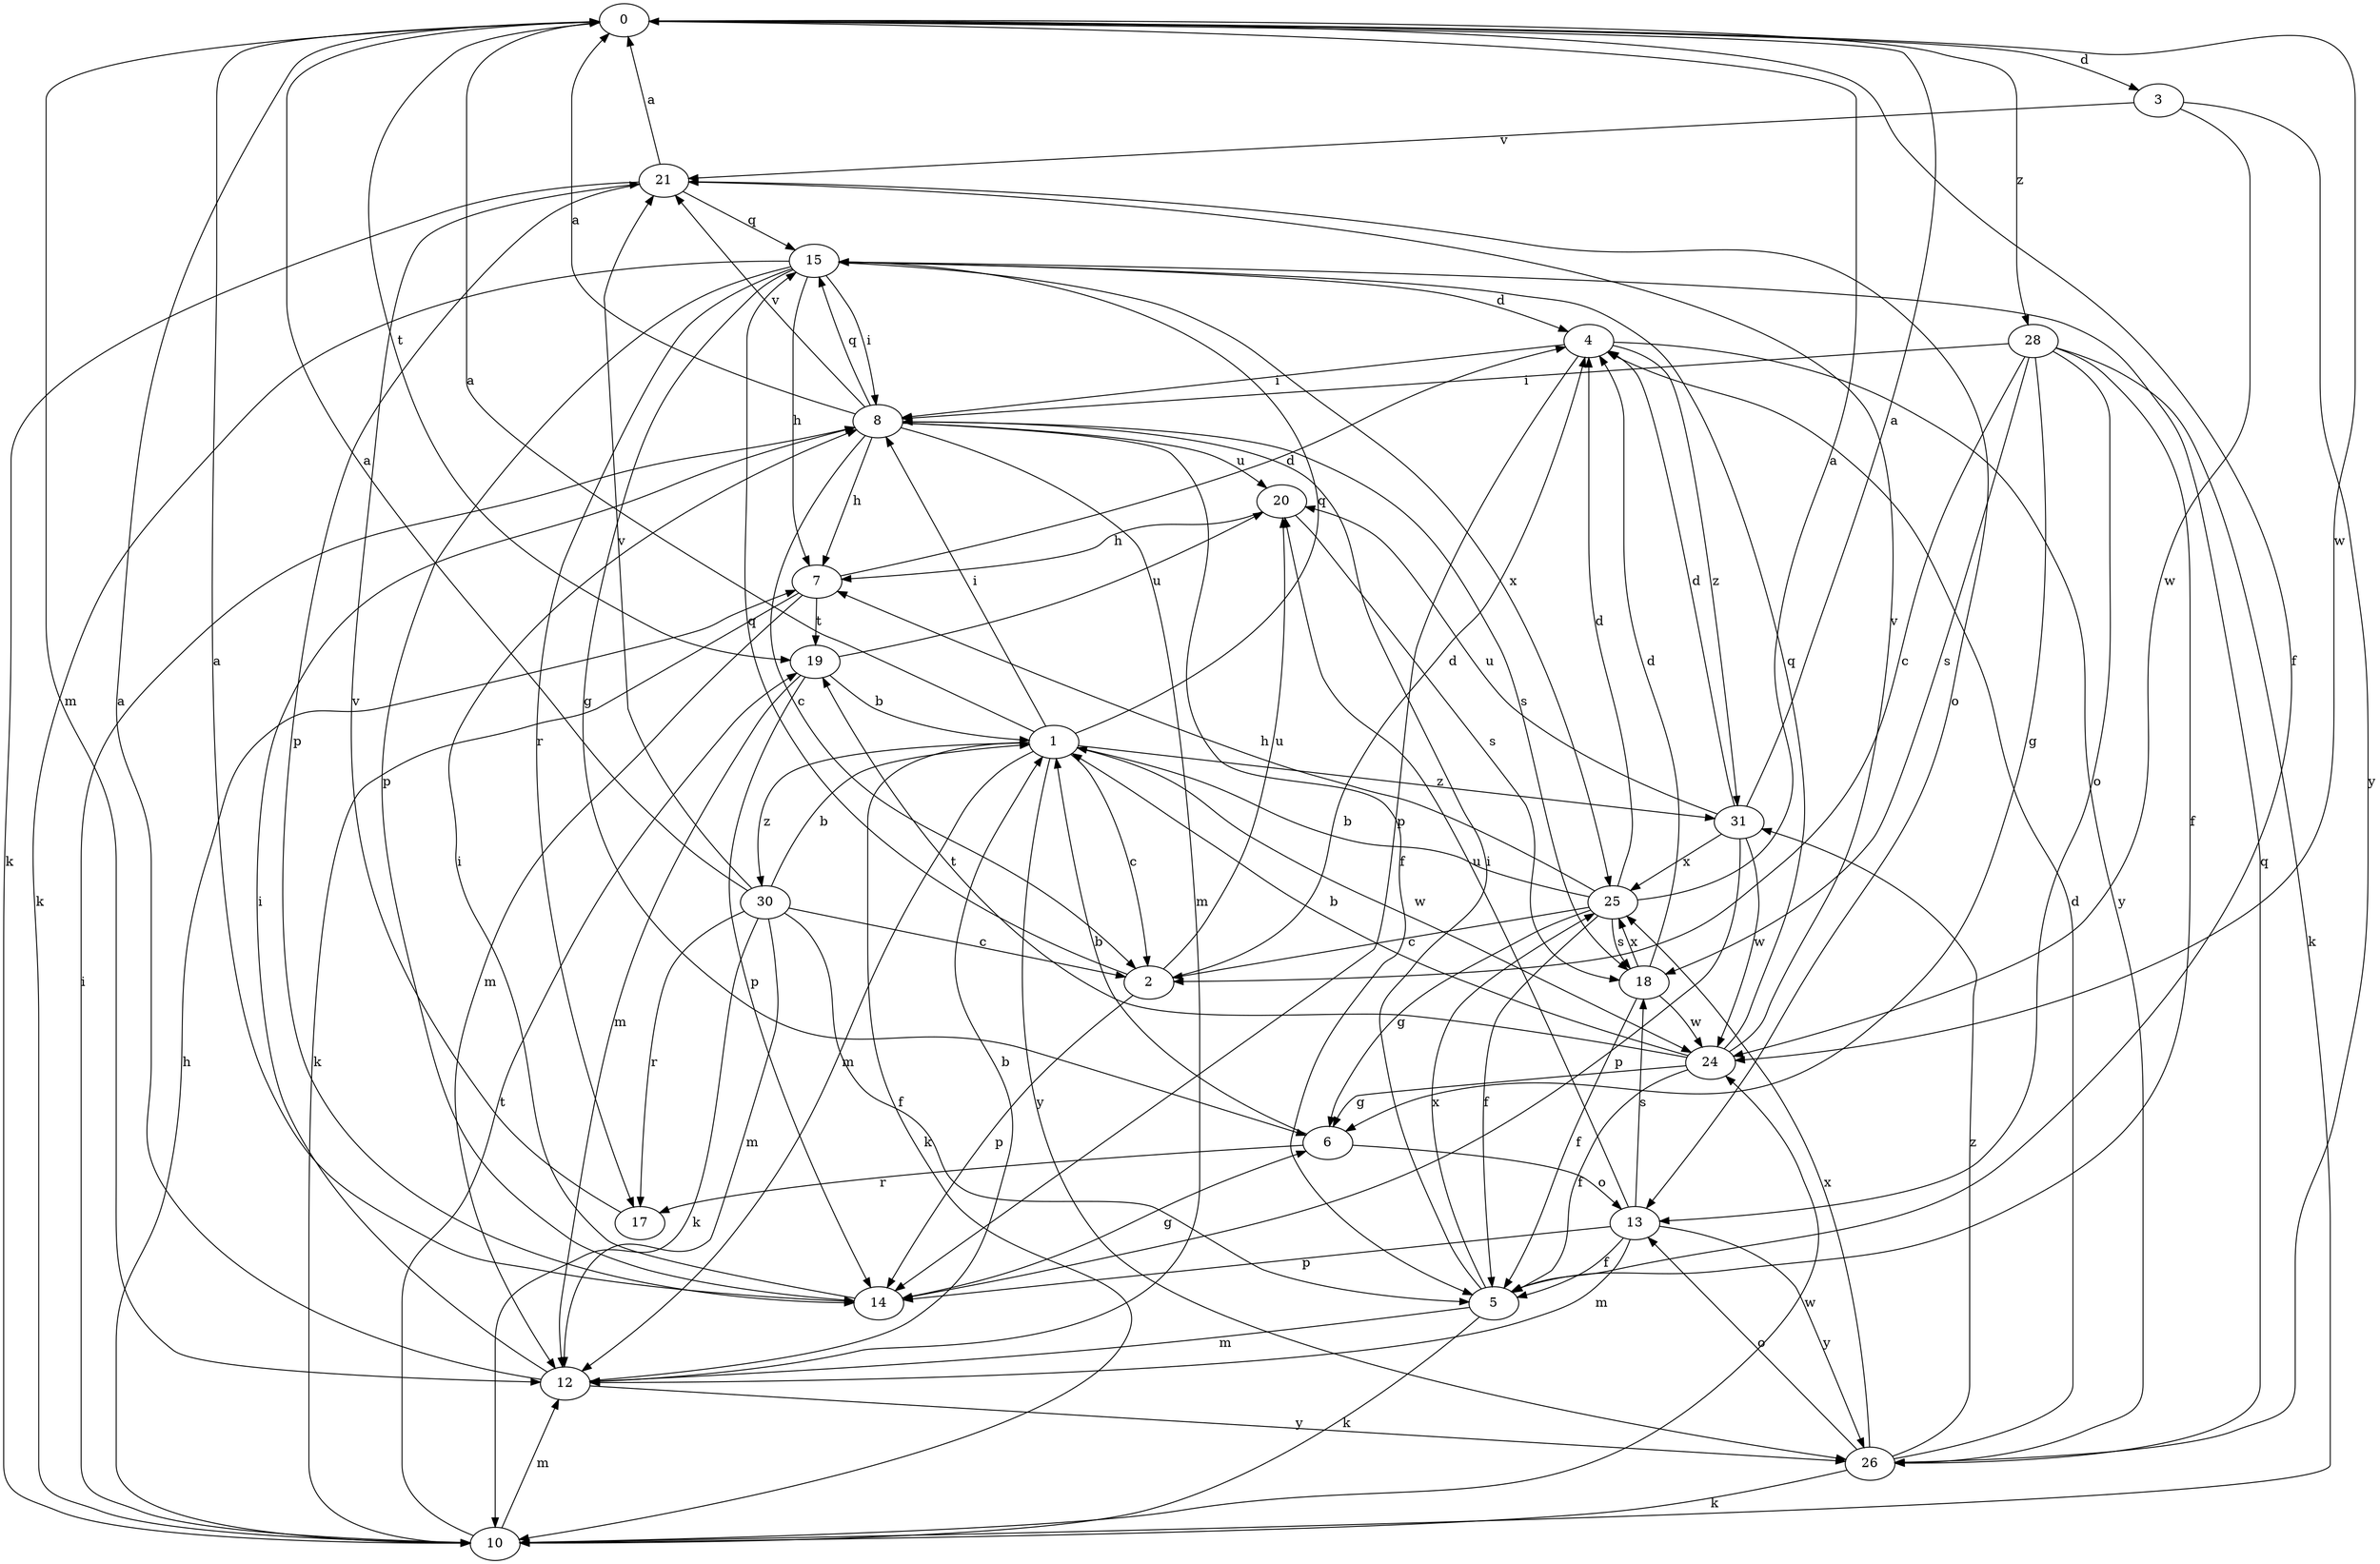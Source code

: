 strict digraph  {
0;
1;
2;
3;
4;
5;
6;
7;
8;
10;
12;
13;
14;
15;
17;
18;
19;
20;
21;
24;
25;
26;
28;
30;
31;
0 -> 3  [label=d];
0 -> 5  [label=f];
0 -> 12  [label=m];
0 -> 19  [label=t];
0 -> 24  [label=w];
0 -> 28  [label=z];
1 -> 0  [label=a];
1 -> 2  [label=c];
1 -> 8  [label=i];
1 -> 10  [label=k];
1 -> 12  [label=m];
1 -> 15  [label=q];
1 -> 24  [label=w];
1 -> 26  [label=y];
1 -> 30  [label=z];
1 -> 31  [label=z];
2 -> 4  [label=d];
2 -> 14  [label=p];
2 -> 15  [label=q];
2 -> 20  [label=u];
3 -> 21  [label=v];
3 -> 24  [label=w];
3 -> 26  [label=y];
4 -> 8  [label=i];
4 -> 14  [label=p];
4 -> 26  [label=y];
4 -> 31  [label=z];
5 -> 8  [label=i];
5 -> 10  [label=k];
5 -> 12  [label=m];
5 -> 25  [label=x];
6 -> 1  [label=b];
6 -> 13  [label=o];
6 -> 17  [label=r];
7 -> 4  [label=d];
7 -> 10  [label=k];
7 -> 12  [label=m];
7 -> 19  [label=t];
8 -> 0  [label=a];
8 -> 2  [label=c];
8 -> 5  [label=f];
8 -> 7  [label=h];
8 -> 12  [label=m];
8 -> 15  [label=q];
8 -> 18  [label=s];
8 -> 20  [label=u];
8 -> 21  [label=v];
10 -> 7  [label=h];
10 -> 8  [label=i];
10 -> 12  [label=m];
10 -> 19  [label=t];
10 -> 24  [label=w];
12 -> 0  [label=a];
12 -> 1  [label=b];
12 -> 8  [label=i];
12 -> 26  [label=y];
13 -> 5  [label=f];
13 -> 12  [label=m];
13 -> 14  [label=p];
13 -> 18  [label=s];
13 -> 20  [label=u];
13 -> 26  [label=y];
14 -> 0  [label=a];
14 -> 6  [label=g];
14 -> 8  [label=i];
15 -> 4  [label=d];
15 -> 6  [label=g];
15 -> 7  [label=h];
15 -> 8  [label=i];
15 -> 10  [label=k];
15 -> 14  [label=p];
15 -> 17  [label=r];
15 -> 25  [label=x];
17 -> 21  [label=v];
18 -> 4  [label=d];
18 -> 5  [label=f];
18 -> 24  [label=w];
18 -> 25  [label=x];
19 -> 1  [label=b];
19 -> 12  [label=m];
19 -> 14  [label=p];
19 -> 20  [label=u];
20 -> 7  [label=h];
20 -> 18  [label=s];
21 -> 0  [label=a];
21 -> 10  [label=k];
21 -> 13  [label=o];
21 -> 14  [label=p];
21 -> 15  [label=q];
24 -> 1  [label=b];
24 -> 5  [label=f];
24 -> 6  [label=g];
24 -> 15  [label=q];
24 -> 19  [label=t];
24 -> 21  [label=v];
25 -> 0  [label=a];
25 -> 1  [label=b];
25 -> 2  [label=c];
25 -> 4  [label=d];
25 -> 5  [label=f];
25 -> 6  [label=g];
25 -> 7  [label=h];
25 -> 18  [label=s];
26 -> 4  [label=d];
26 -> 10  [label=k];
26 -> 13  [label=o];
26 -> 15  [label=q];
26 -> 25  [label=x];
26 -> 31  [label=z];
28 -> 2  [label=c];
28 -> 5  [label=f];
28 -> 6  [label=g];
28 -> 8  [label=i];
28 -> 10  [label=k];
28 -> 13  [label=o];
28 -> 18  [label=s];
30 -> 0  [label=a];
30 -> 1  [label=b];
30 -> 2  [label=c];
30 -> 5  [label=f];
30 -> 10  [label=k];
30 -> 12  [label=m];
30 -> 17  [label=r];
30 -> 21  [label=v];
31 -> 0  [label=a];
31 -> 4  [label=d];
31 -> 14  [label=p];
31 -> 20  [label=u];
31 -> 24  [label=w];
31 -> 25  [label=x];
}
